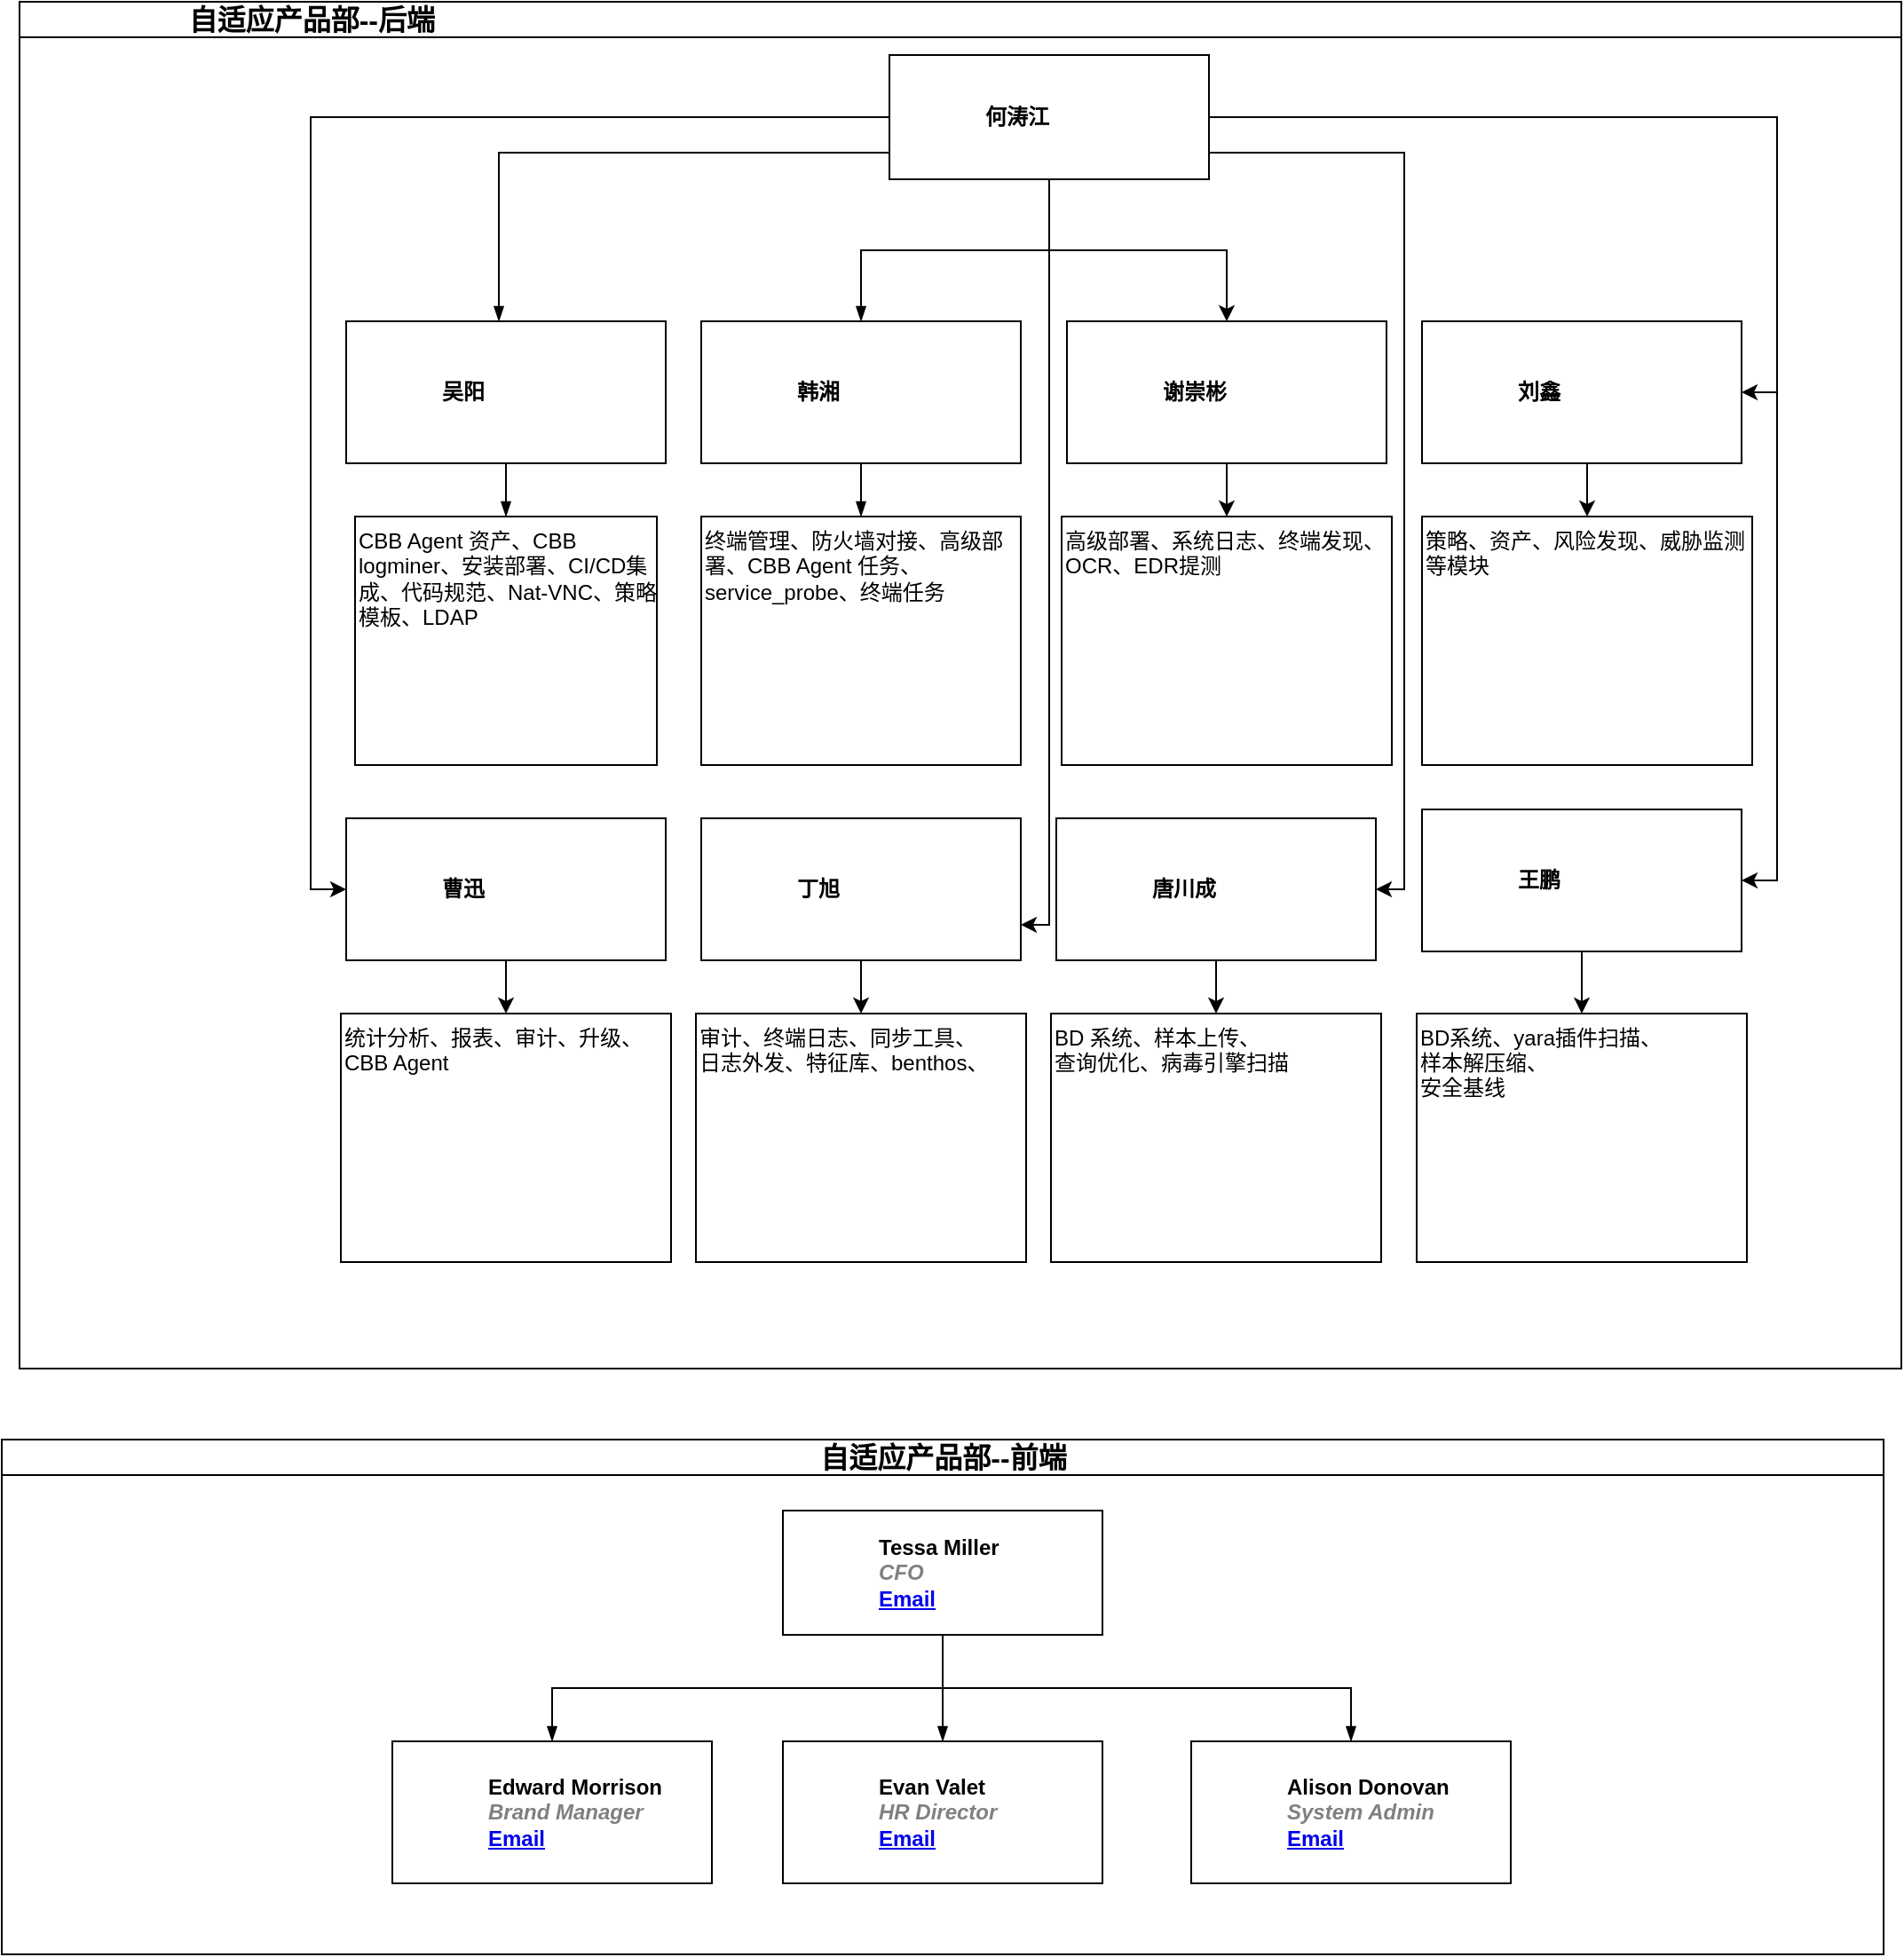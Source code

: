 <mxfile version="21.0.10" type="github">
  <diagram id="prtHgNgQTEPvFCAcTncT" name="Page-1">
    <mxGraphModel dx="1853" dy="536" grid="1" gridSize="10" guides="1" tooltips="1" connect="1" arrows="1" fold="1" page="1" pageScale="1" pageWidth="827" pageHeight="1169" math="0" shadow="0">
      <root>
        <mxCell id="0" />
        <mxCell id="1" parent="0" />
        <mxCell id="dNxyNK7c78bLwvsdeMH5-11" value="&lt;span style=&quot;font-size: 16px;&quot;&gt;&amp;nbsp; &amp;nbsp; &amp;nbsp; &amp;nbsp; &amp;nbsp; &amp;nbsp; &amp;nbsp; &amp;nbsp; &amp;nbsp; &amp;nbsp; &amp;nbsp;自适应产品部--后端&lt;/span&gt;" style="swimlane;html=1;startSize=20;horizontal=1;containerType=tree;glass=0;align=left;" parent="1" vertex="1">
          <mxGeometry x="-170" y="40" width="1060" height="770" as="geometry">
            <mxRectangle x="-50" y="40" width="100" height="30" as="alternateBounds" />
          </mxGeometry>
        </mxCell>
        <mxCell id="dNxyNK7c78bLwvsdeMH5-13" value="" style="endArrow=blockThin;endFill=1;fontSize=11;edgeStyle=elbowEdgeStyle;elbow=vertical;rounded=0;exitX=0;exitY=0.5;exitDx=0;exitDy=0;" parent="dNxyNK7c78bLwvsdeMH5-11" source="dNxyNK7c78bLwvsdeMH5-12" target="dNxyNK7c78bLwvsdeMH5-14" edge="1">
          <mxGeometry relative="1" as="geometry">
            <mxPoint x="270" y="90" as="sourcePoint" />
            <Array as="points">
              <mxPoint x="270" y="85" />
            </Array>
          </mxGeometry>
        </mxCell>
        <UserObject label="吴阳&lt;br&gt;" placeholders="1" id="dNxyNK7c78bLwvsdeMH5-14">
          <mxCell style="label;image=https://cdn3.iconfinder.com/data/icons/user-avatars-1/512/users-10-3-128.png;whiteSpace=wrap;html=1;rounded=0;glass=0;treeFolding=1;treeMoving=1;" parent="dNxyNK7c78bLwvsdeMH5-11" vertex="1">
            <mxGeometry x="184" y="180" width="180" height="80" as="geometry" />
          </mxCell>
        </UserObject>
        <mxCell id="dNxyNK7c78bLwvsdeMH5-15" value="" style="endArrow=blockThin;endFill=1;fontSize=11;edgeStyle=elbowEdgeStyle;elbow=vertical;rounded=0;" parent="dNxyNK7c78bLwvsdeMH5-11" source="dNxyNK7c78bLwvsdeMH5-12" target="dNxyNK7c78bLwvsdeMH5-16" edge="1">
          <mxGeometry relative="1" as="geometry" />
        </mxCell>
        <UserObject label="韩湘" placeholders="1" id="dNxyNK7c78bLwvsdeMH5-16">
          <mxCell style="label;image=https://cdn3.iconfinder.com/data/icons/user-avatars-1/512/users-9-2-128.png;whiteSpace=wrap;html=1;rounded=0;glass=0;treeFolding=1;treeMoving=1;" parent="dNxyNK7c78bLwvsdeMH5-11" vertex="1">
            <mxGeometry x="384" y="180" width="180" height="80" as="geometry" />
          </mxCell>
        </UserObject>
        <mxCell id="P8AsUJd5_cXzrDXwwjN4-2" value="" style="endArrow=blockThin;endFill=1;fontSize=11;edgeStyle=elbowEdgeStyle;elbow=vertical;rounded=0;" parent="dNxyNK7c78bLwvsdeMH5-11" source="dNxyNK7c78bLwvsdeMH5-14" target="P8AsUJd5_cXzrDXwwjN4-3" edge="1">
          <mxGeometry relative="1" as="geometry">
            <mxPoint x="300" y="160" as="sourcePoint" />
          </mxGeometry>
        </mxCell>
        <UserObject label="CBB Agent 资产、CBB logminer、安装部署、CI/CD集成、代码规范、Nat-VNC、策略模板、LDAP" placeholders="1" id="P8AsUJd5_cXzrDXwwjN4-3">
          <mxCell style="whiteSpace=wrap;html=1;rounded=0;glass=0;treeFolding=1;treeMoving=1;align=left;verticalAlign=top;" parent="dNxyNK7c78bLwvsdeMH5-11" vertex="1" collapsed="1">
            <mxGeometry x="189" y="290" width="170" height="140" as="geometry" />
          </mxCell>
        </UserObject>
        <mxCell id="0Z5E34LWCH2BCrxLQeH4-35" style="edgeStyle=orthogonalEdgeStyle;rounded=0;orthogonalLoop=1;jettySize=auto;html=1;entryX=0;entryY=0.5;entryDx=0;entryDy=0;fontFamily=Helvetica;fontSize=12;fontColor=default;startSize=20;" edge="1" parent="dNxyNK7c78bLwvsdeMH5-11" source="dNxyNK7c78bLwvsdeMH5-12" target="0Z5E34LWCH2BCrxLQeH4-30">
          <mxGeometry relative="1" as="geometry" />
        </mxCell>
        <mxCell id="0Z5E34LWCH2BCrxLQeH4-36" style="edgeStyle=orthogonalEdgeStyle;rounded=0;orthogonalLoop=1;jettySize=auto;html=1;entryX=1;entryY=0.5;entryDx=0;entryDy=0;fontFamily=Helvetica;fontSize=12;fontColor=default;startSize=20;" edge="1" parent="dNxyNK7c78bLwvsdeMH5-11" source="dNxyNK7c78bLwvsdeMH5-12" target="0Z5E34LWCH2BCrxLQeH4-33">
          <mxGeometry relative="1" as="geometry" />
        </mxCell>
        <mxCell id="0Z5E34LWCH2BCrxLQeH4-37" style="edgeStyle=orthogonalEdgeStyle;rounded=0;orthogonalLoop=1;jettySize=auto;html=1;entryX=1;entryY=0.5;entryDx=0;entryDy=0;fontFamily=Helvetica;fontSize=12;fontColor=default;startSize=20;" edge="1" parent="dNxyNK7c78bLwvsdeMH5-11" source="dNxyNK7c78bLwvsdeMH5-12" target="0Z5E34LWCH2BCrxLQeH4-29">
          <mxGeometry relative="1" as="geometry" />
        </mxCell>
        <mxCell id="0Z5E34LWCH2BCrxLQeH4-38" style="edgeStyle=orthogonalEdgeStyle;rounded=0;orthogonalLoop=1;jettySize=auto;html=1;fontFamily=Helvetica;fontSize=12;fontColor=default;startSize=20;exitX=0.5;exitY=1;exitDx=0;exitDy=0;" edge="1" parent="dNxyNK7c78bLwvsdeMH5-11" source="dNxyNK7c78bLwvsdeMH5-12" target="P8AsUJd5_cXzrDXwwjN4-17">
          <mxGeometry relative="1" as="geometry">
            <mxPoint x="580" y="100" as="sourcePoint" />
            <Array as="points">
              <mxPoint x="580" y="140" />
              <mxPoint x="680" y="140" />
            </Array>
          </mxGeometry>
        </mxCell>
        <mxCell id="0Z5E34LWCH2BCrxLQeH4-40" style="edgeStyle=orthogonalEdgeStyle;rounded=0;orthogonalLoop=1;jettySize=auto;html=1;entryX=1;entryY=0.5;entryDx=0;entryDy=0;fontFamily=Helvetica;fontSize=12;fontColor=default;startSize=20;" edge="1" parent="dNxyNK7c78bLwvsdeMH5-11" source="dNxyNK7c78bLwvsdeMH5-12" target="0Z5E34LWCH2BCrxLQeH4-32">
          <mxGeometry relative="1" as="geometry">
            <Array as="points">
              <mxPoint x="780" y="85" />
              <mxPoint x="780" y="500" />
            </Array>
          </mxGeometry>
        </mxCell>
        <mxCell id="0Z5E34LWCH2BCrxLQeH4-41" style="edgeStyle=orthogonalEdgeStyle;rounded=0;orthogonalLoop=1;jettySize=auto;html=1;entryX=1;entryY=0.75;entryDx=0;entryDy=0;fontFamily=Helvetica;fontSize=12;fontColor=default;startSize=20;exitX=1;exitY=0.5;exitDx=0;exitDy=0;" edge="1" parent="dNxyNK7c78bLwvsdeMH5-11" source="dNxyNK7c78bLwvsdeMH5-12" target="0Z5E34LWCH2BCrxLQeH4-31">
          <mxGeometry relative="1" as="geometry">
            <Array as="points">
              <mxPoint x="580" y="85" />
              <mxPoint x="580" y="520" />
            </Array>
          </mxGeometry>
        </mxCell>
        <UserObject label="何涛江" name="何涛江" placeholders="1" id="dNxyNK7c78bLwvsdeMH5-12">
          <mxCell style="label;image=https://cdn3.iconfinder.com/data/icons/user-avatars-1/512/users-8-2-256.png;whiteSpace=wrap;html=1;rounded=0;glass=0;treeMoving=1;treeFolding=1;" parent="dNxyNK7c78bLwvsdeMH5-11" vertex="1">
            <mxGeometry x="490" y="30" width="180" height="70" as="geometry" />
          </mxCell>
        </UserObject>
        <mxCell id="P8AsUJd5_cXzrDXwwjN4-4" value="" style="endArrow=blockThin;endFill=1;fontSize=11;edgeStyle=elbowEdgeStyle;elbow=vertical;rounded=0;" parent="dNxyNK7c78bLwvsdeMH5-11" source="dNxyNK7c78bLwvsdeMH5-16" target="P8AsUJd5_cXzrDXwwjN4-5" edge="1">
          <mxGeometry relative="1" as="geometry">
            <mxPoint x="190" y="160" as="sourcePoint" />
          </mxGeometry>
        </mxCell>
        <UserObject label="终端管理、防火墙对接、高级部署、CBB Agent 任务、service_probe、终端任务" placeholders="1" id="P8AsUJd5_cXzrDXwwjN4-5">
          <mxCell style="whiteSpace=wrap;html=1;rounded=0;glass=0;treeFolding=1;treeMoving=1;align=left;verticalAlign=top;" parent="dNxyNK7c78bLwvsdeMH5-11" vertex="1">
            <mxGeometry x="384" y="290" width="180" height="140" as="geometry" />
          </mxCell>
        </UserObject>
        <UserObject label="谢崇彬" placeholders="1" id="P8AsUJd5_cXzrDXwwjN4-17">
          <mxCell style="label;image=https://cdn3.iconfinder.com/data/icons/user-avatars-1/512/users-11-2-512.png;whiteSpace=wrap;html=1;rounded=0;glass=0;treeFolding=1;treeMoving=1;" parent="dNxyNK7c78bLwvsdeMH5-11" vertex="1">
            <mxGeometry x="590" y="180" width="180" height="80" as="geometry" />
          </mxCell>
        </UserObject>
        <mxCell id="0Z5E34LWCH2BCrxLQeH4-17" value="" style="edgeStyle=orthogonalEdgeStyle;rounded=0;orthogonalLoop=1;jettySize=auto;html=1;" edge="1" source="P8AsUJd5_cXzrDXwwjN4-17" target="0Z5E34LWCH2BCrxLQeH4-18" parent="dNxyNK7c78bLwvsdeMH5-11">
          <mxGeometry relative="1" as="geometry" />
        </mxCell>
        <UserObject label="高级部署、系统日志、终端发现、&#xa;OCR、EDR提测" placeholders="1" id="0Z5E34LWCH2BCrxLQeH4-18">
          <mxCell style="align=left;fontStyle=0;verticalAlign=top;" vertex="1" collapsed="1" parent="dNxyNK7c78bLwvsdeMH5-11">
            <mxGeometry x="587" y="290" width="186" height="140" as="geometry" />
          </mxCell>
        </UserObject>
        <mxCell id="0Z5E34LWCH2BCrxLQeH4-61" style="edgeStyle=orthogonalEdgeStyle;rounded=0;orthogonalLoop=1;jettySize=auto;html=1;exitX=0.5;exitY=1;exitDx=0;exitDy=0;entryX=0.5;entryY=0;entryDx=0;entryDy=0;fontFamily=Helvetica;fontSize=12;fontColor=default;startSize=20;" edge="1" parent="dNxyNK7c78bLwvsdeMH5-11" source="0Z5E34LWCH2BCrxLQeH4-29" target="0Z5E34LWCH2BCrxLQeH4-58">
          <mxGeometry relative="1" as="geometry" />
        </mxCell>
        <UserObject label="刘鑫" placeholders="1" id="0Z5E34LWCH2BCrxLQeH4-29">
          <mxCell style="label;image=https://cdn3.iconfinder.com/data/icons/user-avatars-1/512/users-15-512.png;whiteSpace=wrap;html=1;rounded=0;glass=0;treeFolding=1;treeMoving=1;" vertex="1" parent="dNxyNK7c78bLwvsdeMH5-11">
            <mxGeometry x="790" y="180" width="180" height="80" as="geometry" />
          </mxCell>
        </UserObject>
        <mxCell id="0Z5E34LWCH2BCrxLQeH4-63" style="edgeStyle=orthogonalEdgeStyle;rounded=0;orthogonalLoop=1;jettySize=auto;html=1;entryX=0.5;entryY=0;entryDx=0;entryDy=0;fontFamily=Helvetica;fontSize=12;fontColor=default;startSize=20;" edge="1" parent="dNxyNK7c78bLwvsdeMH5-11" source="0Z5E34LWCH2BCrxLQeH4-30" target="0Z5E34LWCH2BCrxLQeH4-62">
          <mxGeometry relative="1" as="geometry" />
        </mxCell>
        <UserObject label="曹迅" placeholders="1" id="0Z5E34LWCH2BCrxLQeH4-30">
          <mxCell style="label;image=https://cdn3.iconfinder.com/data/icons/user-avatars-1/512/users-6-2-512.png;whiteSpace=wrap;html=1;rounded=0;glass=0;treeFolding=1;treeMoving=1;" vertex="1" parent="dNxyNK7c78bLwvsdeMH5-11">
            <mxGeometry x="184" y="460" width="180" height="80" as="geometry" />
          </mxCell>
        </UserObject>
        <mxCell id="0Z5E34LWCH2BCrxLQeH4-71" style="edgeStyle=orthogonalEdgeStyle;rounded=0;orthogonalLoop=1;jettySize=auto;html=1;entryX=0.5;entryY=0;entryDx=0;entryDy=0;fontFamily=Helvetica;fontSize=12;fontColor=default;startSize=20;" edge="1" parent="dNxyNK7c78bLwvsdeMH5-11" source="0Z5E34LWCH2BCrxLQeH4-31" target="0Z5E34LWCH2BCrxLQeH4-64">
          <mxGeometry relative="1" as="geometry" />
        </mxCell>
        <UserObject label="丁旭" placeholders="1" id="0Z5E34LWCH2BCrxLQeH4-31">
          <mxCell style="label;image=https://cdn3.iconfinder.com/data/icons/user-avatars-1/512/users-2-512.png;whiteSpace=wrap;html=1;rounded=0;glass=0;treeFolding=1;treeMoving=1;" vertex="1" parent="dNxyNK7c78bLwvsdeMH5-11">
            <mxGeometry x="384" y="460" width="180" height="80" as="geometry" />
          </mxCell>
        </UserObject>
        <mxCell id="0Z5E34LWCH2BCrxLQeH4-70" style="edgeStyle=orthogonalEdgeStyle;rounded=0;orthogonalLoop=1;jettySize=auto;html=1;entryX=0.5;entryY=0;entryDx=0;entryDy=0;fontFamily=Helvetica;fontSize=12;fontColor=default;startSize=20;" edge="1" parent="dNxyNK7c78bLwvsdeMH5-11" source="0Z5E34LWCH2BCrxLQeH4-32" target="0Z5E34LWCH2BCrxLQeH4-65">
          <mxGeometry relative="1" as="geometry" />
        </mxCell>
        <UserObject label="唐川成" placeholders="1" id="0Z5E34LWCH2BCrxLQeH4-32">
          <mxCell style="label;image=https://cdn3.iconfinder.com/data/icons/user-avatars-1/512/users-7-512.png;whiteSpace=wrap;html=1;rounded=0;glass=0;treeFolding=1;treeMoving=1;" vertex="1" parent="dNxyNK7c78bLwvsdeMH5-11">
            <mxGeometry x="584" y="460" width="180" height="80" as="geometry" />
          </mxCell>
        </UserObject>
        <mxCell id="0Z5E34LWCH2BCrxLQeH4-69" style="edgeStyle=orthogonalEdgeStyle;rounded=0;orthogonalLoop=1;jettySize=auto;html=1;entryX=0.5;entryY=0;entryDx=0;entryDy=0;fontFamily=Helvetica;fontSize=12;fontColor=default;startSize=20;" edge="1" parent="dNxyNK7c78bLwvsdeMH5-11" source="0Z5E34LWCH2BCrxLQeH4-33" target="0Z5E34LWCH2BCrxLQeH4-66">
          <mxGeometry relative="1" as="geometry" />
        </mxCell>
        <UserObject label="王鹏" placeholders="1" id="0Z5E34LWCH2BCrxLQeH4-33">
          <mxCell style="label;image=https://cdn3.iconfinder.com/data/icons/user-avatars-1/512/users-4-512.png;whiteSpace=wrap;html=1;rounded=0;glass=0;treeFolding=1;treeMoving=1;" vertex="1" parent="dNxyNK7c78bLwvsdeMH5-11">
            <mxGeometry x="790" y="455" width="180" height="80" as="geometry" />
          </mxCell>
        </UserObject>
        <UserObject label="策略、资产、风险发现、威胁监测&#xa;等模块" placeholders="1" id="0Z5E34LWCH2BCrxLQeH4-58">
          <mxCell style="verticalAlign=top;align=left;" vertex="1" collapsed="1" parent="dNxyNK7c78bLwvsdeMH5-11">
            <mxGeometry x="790" y="290" width="186" height="140" as="geometry" />
          </mxCell>
        </UserObject>
        <UserObject label="统计分析、报表、审计、升级、&#xa;CBB Agent" placeholders="1" id="0Z5E34LWCH2BCrxLQeH4-62">
          <mxCell style="align=left;verticalAlign=top;" vertex="1" collapsed="1" parent="dNxyNK7c78bLwvsdeMH5-11">
            <mxGeometry x="181" y="570" width="186" height="140" as="geometry" />
          </mxCell>
        </UserObject>
        <UserObject label="审计、终端日志、同步工具、&#xa;日志外发、特征库、benthos、" placeholders="1" id="0Z5E34LWCH2BCrxLQeH4-64">
          <mxCell style="align=left;verticalAlign=top;" vertex="1" collapsed="1" parent="dNxyNK7c78bLwvsdeMH5-11">
            <mxGeometry x="381" y="570" width="186" height="140" as="geometry" />
          </mxCell>
        </UserObject>
        <UserObject label="BD 系统、样本上传、&#xa;查询优化、病毒引擎扫描" placeholders="1" id="0Z5E34LWCH2BCrxLQeH4-65">
          <mxCell style="align=left;verticalAlign=top;" vertex="1" collapsed="1" parent="dNxyNK7c78bLwvsdeMH5-11">
            <mxGeometry x="581" y="570" width="186" height="140" as="geometry" />
          </mxCell>
        </UserObject>
        <UserObject label="BD系统、yara插件扫描、&#xa;样本解压缩、&#xa;安全基线" placeholders="1" id="0Z5E34LWCH2BCrxLQeH4-66">
          <mxCell style="align=left;verticalAlign=top;" vertex="1" collapsed="1" parent="dNxyNK7c78bLwvsdeMH5-11">
            <mxGeometry x="787" y="570" width="186" height="140" as="geometry" />
          </mxCell>
        </UserObject>
        <mxCell id="0Z5E34LWCH2BCrxLQeH4-9" value="自适应产品部--前端" style="swimlane;html=1;startSize=20;horizontal=1;containerType=tree;glass=0;fontSize=16;" vertex="1" parent="1">
          <mxGeometry x="-180" y="850" width="1060" height="290" as="geometry" />
        </mxCell>
        <UserObject label="Tessa Miller&lt;br&gt;&lt;i style=&quot;color: gray&quot;&gt;CFO&lt;/i&gt;&lt;br&gt;&lt;a href=&quot;mailto:me@example.com&quot;&gt;Email&lt;/a&gt;" name="Tessa Miller" position="CFO" location="Office 1" email="me@example.com" placeholders="1" link="https://www.draw.io" id="0Z5E34LWCH2BCrxLQeH4-10">
          <mxCell style="label;image=https://cdn3.iconfinder.com/data/icons/user-avatars-1/512/users-3-128.png;whiteSpace=wrap;html=1;rounded=0;glass=0;treeMoving=1;treeFolding=1;" vertex="1" parent="0Z5E34LWCH2BCrxLQeH4-9">
            <mxGeometry x="440" y="40" width="180" height="70" as="geometry" />
          </mxCell>
        </UserObject>
        <mxCell id="0Z5E34LWCH2BCrxLQeH4-11" value="" style="endArrow=blockThin;endFill=1;fontSize=11;edgeStyle=elbowEdgeStyle;elbow=vertical;rounded=0;" edge="1" parent="0Z5E34LWCH2BCrxLQeH4-9" source="0Z5E34LWCH2BCrxLQeH4-10" target="0Z5E34LWCH2BCrxLQeH4-12">
          <mxGeometry relative="1" as="geometry" />
        </mxCell>
        <UserObject label="Edward Morrison&lt;br&gt;&lt;i style=&quot;color: gray&quot;&gt;Brand Manager&lt;/i&gt;&lt;br&gt;&lt;a href=&quot;mailto:me@example.com&quot;&gt;Email&lt;/a&gt;" name="Edward Morrison" position="Brand Manager" location="Office 2" email="me@example.com" placeholders="1" link="https://www.draw.io" id="0Z5E34LWCH2BCrxLQeH4-12">
          <mxCell style="label;image=https://cdn3.iconfinder.com/data/icons/user-avatars-1/512/users-10-3-128.png;whiteSpace=wrap;html=1;rounded=0;glass=0;treeFolding=1;treeMoving=1;" vertex="1" parent="0Z5E34LWCH2BCrxLQeH4-9">
            <mxGeometry x="220" y="170" width="180" height="80" as="geometry" />
          </mxCell>
        </UserObject>
        <mxCell id="0Z5E34LWCH2BCrxLQeH4-13" value="" style="endArrow=blockThin;endFill=1;fontSize=11;edgeStyle=elbowEdgeStyle;elbow=vertical;rounded=0;" edge="1" parent="0Z5E34LWCH2BCrxLQeH4-9" source="0Z5E34LWCH2BCrxLQeH4-10" target="0Z5E34LWCH2BCrxLQeH4-14">
          <mxGeometry relative="1" as="geometry" />
        </mxCell>
        <UserObject label="Evan Valet&lt;br&gt;&lt;i style=&quot;color: gray&quot;&gt;HR Director&lt;/i&gt;&lt;br&gt;&lt;a href=&quot;mailto:me@example.com&quot;&gt;Email&lt;/a&gt;" name="Evan Valet" position="HR Director" location="Office 4" email="me@example.com" placeholders="1" link="https://www.draw.io" id="0Z5E34LWCH2BCrxLQeH4-14">
          <mxCell style="label;image=https://cdn3.iconfinder.com/data/icons/user-avatars-1/512/users-9-2-128.png;whiteSpace=wrap;html=1;rounded=0;glass=0;treeFolding=1;treeMoving=1;" vertex="1" parent="0Z5E34LWCH2BCrxLQeH4-9">
            <mxGeometry x="440" y="170" width="180" height="80" as="geometry" />
          </mxCell>
        </UserObject>
        <mxCell id="0Z5E34LWCH2BCrxLQeH4-15" value="" style="endArrow=blockThin;endFill=1;fontSize=11;edgeStyle=elbowEdgeStyle;elbow=vertical;rounded=0;" edge="1" parent="0Z5E34LWCH2BCrxLQeH4-9" source="0Z5E34LWCH2BCrxLQeH4-10" target="0Z5E34LWCH2BCrxLQeH4-16">
          <mxGeometry relative="1" as="geometry" />
        </mxCell>
        <UserObject label="Alison Donovan&lt;br&gt;&lt;i style=&quot;color: gray&quot;&gt;System Admin&lt;/i&gt;&lt;br&gt;&lt;a href=&quot;mailto:me@example.com&quot;&gt;Email&lt;/a&gt;" name="Alison Donovan" position="System Admin" location="Office 3" email="me@example.com" placeholders="1" link="https://www.draw.io" id="0Z5E34LWCH2BCrxLQeH4-16">
          <mxCell style="label;image=https://cdn3.iconfinder.com/data/icons/user-avatars-1/512//users-3-128.png;whiteSpace=wrap;html=1;rounded=0;glass=0;" vertex="1" parent="0Z5E34LWCH2BCrxLQeH4-9">
            <mxGeometry x="670" y="170" width="180" height="80" as="geometry" />
          </mxCell>
        </UserObject>
      </root>
    </mxGraphModel>
  </diagram>
</mxfile>
